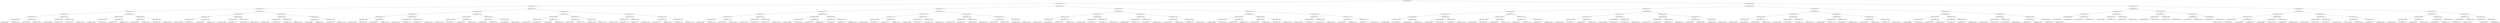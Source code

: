 digraph G{
1077017546 [label="Node{data=[3955, 3955]}"]
1077017546 -> 883770257
883770257 [label="Node{data=[2728, 2728]}"]
883770257 -> 93449288
93449288 [label="Node{data=[1972, 1972]}"]
93449288 -> 1460325194
1460325194 [label="Node{data=[1940, 1940]}"]
1460325194 -> 413828554
413828554 [label="Node{data=[1576, 1576]}"]
413828554 -> 1178991749
1178991749 [label="Node{data=[1568, 1568]}"]
1178991749 -> 1287433129
1287433129 [label="Node{data=[1564, 1564]}"]
1287433129 -> 1307404783
1307404783 [label="Node{data=[1533, 1533]}"]
1307404783 -> 19214669
19214669 [label="Node{data=[958, 958]}"]
1307404783 -> 1760379960
1760379960 [label="Node{data=[1536, 1536]}"]
1287433129 -> 1101351791
1101351791 [label="Node{data=[1566, 1566]}"]
1101351791 -> 1730273445
1730273445 [label="Node{data=[1565, 1565]}"]
1101351791 -> 1336281685
1336281685 [label="Node{data=[1567, 1567]}"]
1178991749 -> 1298684701
1298684701 [label="Node{data=[1572, 1572]}"]
1298684701 -> 645763052
645763052 [label="Node{data=[1570, 1570]}"]
645763052 -> 1320249166
1320249166 [label="Node{data=[1569, 1569]}"]
645763052 -> 834283631
834283631 [label="Node{data=[1571, 1571]}"]
1298684701 -> 1048915446
1048915446 [label="Node{data=[1574, 1574]}"]
1048915446 -> 1951258405
1951258405 [label="Node{data=[1573, 1573]}"]
1048915446 -> 830686709
830686709 [label="Node{data=[1575, 1575]}"]
413828554 -> 1369107194
1369107194 [label="Node{data=[1584, 1584]}"]
1369107194 -> 1189578658
1189578658 [label="Node{data=[1580, 1580]}"]
1189578658 -> 1544127652
1544127652 [label="Node{data=[1578, 1578]}"]
1544127652 -> 2005847613
2005847613 [label="Node{data=[1577, 1577]}"]
1544127652 -> 1900361484
1900361484 [label="Node{data=[1579, 1579]}"]
1189578658 -> 199586833
199586833 [label="Node{data=[1582, 1582]}"]
199586833 -> 467271021
467271021 [label="Node{data=[1581, 1581]}"]
199586833 -> 438773517
438773517 [label="Node{data=[1583, 1583]}"]
1369107194 -> 1115852306
1115852306 [label="Node{data=[1936, 1936]}"]
1115852306 -> 1659322287
1659322287 [label="Node{data=[1590, 1590]}"]
1659322287 -> 906073099
906073099 [label="Node{data=[1585, 1585]}"]
1659322287 -> 356373129
356373129 [label="Node{data=[1679, 1679]}"]
1115852306 -> 1134111778
1134111778 [label="Node{data=[1938, 1938]}"]
1134111778 -> 416836025
416836025 [label="Node{data=[1937, 1937]}"]
1134111778 -> 583210853
583210853 [label="Node{data=[1939, 1939]}"]
1460325194 -> 1494294574
1494294574 [label="Node{data=[1956, 1956]}"]
1494294574 -> 1407446802
1407446802 [label="Node{data=[1948, 1948]}"]
1407446802 -> 137220470
137220470 [label="Node{data=[1944, 1944]}"]
137220470 -> 846173993
846173993 [label="Node{data=[1942, 1942]}"]
846173993 -> 1655689498
1655689498 [label="Node{data=[1941, 1941]}"]
846173993 -> 779626786
779626786 [label="Node{data=[1943, 1943]}"]
137220470 -> 1220082682
1220082682 [label="Node{data=[1946, 1946]}"]
1220082682 -> 102820635
102820635 [label="Node{data=[1945, 1945]}"]
1220082682 -> 446422468
446422468 [label="Node{data=[1947, 1947]}"]
1407446802 -> 1975899788
1975899788 [label="Node{data=[1952, 1952]}"]
1975899788 -> 2058196197
2058196197 [label="Node{data=[1950, 1950]}"]
2058196197 -> 2069155992
2069155992 [label="Node{data=[1949, 1949]}"]
2058196197 -> 1071990731
1071990731 [label="Node{data=[1951, 1951]}"]
1975899788 -> 1691322125
1691322125 [label="Node{data=[1954, 1954]}"]
1691322125 -> 1926446541
1926446541 [label="Node{data=[1953, 1953]}"]
1691322125 -> 794751775
794751775 [label="Node{data=[1955, 1955]}"]
1494294574 -> 982528544
982528544 [label="Node{data=[1964, 1964]}"]
982528544 -> 578760080
578760080 [label="Node{data=[1960, 1960]}"]
578760080 -> 1235829063
1235829063 [label="Node{data=[1958, 1958]}"]
1235829063 -> 297244006
297244006 [label="Node{data=[1957, 1957]}"]
1235829063 -> 705537090
705537090 [label="Node{data=[1959, 1959]}"]
578760080 -> 1908739902
1908739902 [label="Node{data=[1962, 1962]}"]
1908739902 -> 1927666488
1927666488 [label="Node{data=[1961, 1961]}"]
1908739902 -> 1599372455
1599372455 [label="Node{data=[1963, 1963]}"]
982528544 -> 415034555
415034555 [label="Node{data=[1968, 1968]}"]
415034555 -> 1096399981
1096399981 [label="Node{data=[1966, 1966]}"]
1096399981 -> 498697061
498697061 [label="Node{data=[1965, 1965]}"]
1096399981 -> 1643410737
1643410737 [label="Node{data=[1967, 1967]}"]
415034555 -> 508724352
508724352 [label="Node{data=[1970, 1970]}"]
508724352 -> 316996083
316996083 [label="Node{data=[1969, 1969]}"]
508724352 -> 1134027361
1134027361 [label="Node{data=[1971, 1971]}"]
93449288 -> 25709279
25709279 [label="Node{data=[2492, 2492]}"]
25709279 -> 200587498
200587498 [label="Node{data=[2454, 2454]}"]
200587498 -> 1047196422
1047196422 [label="Node{data=[2086, 2086]}"]
1047196422 -> 1108511296
1108511296 [label="Node{data=[2036, 2036]}"]
1108511296 -> 26209903
26209903 [label="Node{data=[1985, 1985]}"]
26209903 -> 789722460
789722460 [label="Node{data=[1973, 1973]}"]
26209903 -> 1174999419
1174999419 [label="Node{data=[2025, 2025]}"]
1108511296 -> 278909808
278909808 [label="Node{data=[2067, 2067]}"]
278909808 -> 1847438234
1847438234 [label="Node{data=[2052, 2052]}"]
278909808 -> 1352391632
1352391632 [label="Node{data=[2085, 2085]}"]
1047196422 -> 1578601073
1578601073 [label="Node{data=[2360, 2360]}"]
1578601073 -> 813549200
813549200 [label="Node{data=[2132, 2132]}"]
813549200 -> 859826814
859826814 [label="Node{data=[2112, 2112]}"]
813549200 -> 1031070354
1031070354 [label="Node{data=[2327, 2327]}"]
1578601073 -> 1599255375
1599255375 [label="Node{data=[2380, 2380]}"]
1599255375 -> 21342067
21342067 [label="Node{data=[2374, 2374]}"]
1599255375 -> 1298514239
1298514239 [label="Node{data=[2407, 2407]}"]
200587498 -> 1461701235
1461701235 [label="Node{data=[2484, 2484]}"]
1461701235 -> 496882452
496882452 [label="Node{data=[2480, 2480]}"]
496882452 -> 827294187
827294187 [label="Node{data=[2478, 2478]}"]
827294187 -> 1388368580
1388368580 [label="Node{data=[2470, 2470]}"]
827294187 -> 2074465981
2074465981 [label="Node{data=[2479, 2479]}"]
496882452 -> 148094894
148094894 [label="Node{data=[2482, 2482]}"]
148094894 -> 1172191110
1172191110 [label="Node{data=[2481, 2481]}"]
148094894 -> 291277579
291277579 [label="Node{data=[2483, 2483]}"]
1461701235 -> 1150920611
1150920611 [label="Node{data=[2488, 2488]}"]
1150920611 -> 1369595473
1369595473 [label="Node{data=[2486, 2486]}"]
1369595473 -> 1710498276
1710498276 [label="Node{data=[2485, 2485]}"]
1369595473 -> 268823170
268823170 [label="Node{data=[2487, 2487]}"]
1150920611 -> 430502814
430502814 [label="Node{data=[2490, 2490]}"]
430502814 -> 1513846316
1513846316 [label="Node{data=[2489, 2489]}"]
430502814 -> 512006030
512006030 [label="Node{data=[2491, 2491]}"]
25709279 -> 568995622
568995622 [label="Node{data=[2712, 2712]}"]
568995622 -> 2139098246
2139098246 [label="Node{data=[2704, 2704]}"]
2139098246 -> 2114686796
2114686796 [label="Node{data=[2496, 2496]}"]
2114686796 -> 1149849572
1149849572 [label="Node{data=[2494, 2494]}"]
1149849572 -> 887802700
887802700 [label="Node{data=[2493, 2493]}"]
1149849572 -> 1274086763
1274086763 [label="Node{data=[2495, 2495]}"]
2114686796 -> 1763873462
1763873462 [label="Node{data=[2664, 2664]}"]
1763873462 -> 1742345753
1742345753 [label="Node{data=[2504, 2504]}"]
1763873462 -> 92803333
92803333 [label="Node{data=[2685, 2685]}"]
2139098246 -> 1183946370
1183946370 [label="Node{data=[2708, 2708]}"]
1183946370 -> 1004215236
1004215236 [label="Node{data=[2706, 2706]}"]
1004215236 -> 210151544
210151544 [label="Node{data=[2705, 2705]}"]
1004215236 -> 1237553364
1237553364 [label="Node{data=[2707, 2707]}"]
1183946370 -> 61618920
61618920 [label="Node{data=[2710, 2710]}"]
61618920 -> 1615463522
1615463522 [label="Node{data=[2709, 2709]}"]
61618920 -> 1505146235
1505146235 [label="Node{data=[2711, 2711]}"]
568995622 -> 212261801
212261801 [label="Node{data=[2720, 2720]}"]
212261801 -> 1858063279
1858063279 [label="Node{data=[2716, 2716]}"]
1858063279 -> 1583786766
1583786766 [label="Node{data=[2714, 2714]}"]
1583786766 -> 840421588
840421588 [label="Node{data=[2713, 2713]}"]
1583786766 -> 148258476
148258476 [label="Node{data=[2715, 2715]}"]
1858063279 -> 405044906
405044906 [label="Node{data=[2718, 2718]}"]
405044906 -> 1936820347
1936820347 [label="Node{data=[2717, 2717]}"]
405044906 -> 2137814961
2137814961 [label="Node{data=[2719, 2719]}"]
212261801 -> 1182139822
1182139822 [label="Node{data=[2724, 2724]}"]
1182139822 -> 2099049188
2099049188 [label="Node{data=[2722, 2722]}"]
2099049188 -> 38899564
38899564 [label="Node{data=[2721, 2721]}"]
2099049188 -> 513585512
513585512 [label="Node{data=[2723, 2723]}"]
1182139822 -> 1748077664
1748077664 [label="Node{data=[2726, 2726]}"]
1748077664 -> 1923143760
1923143760 [label="Node{data=[2725, 2725]}"]
1748077664 -> 2089030535
2089030535 [label="Node{data=[2727, 2727]}"]
883770257 -> 132709006
132709006 [label="Node{data=[3266, 3266]}"]
132709006 -> 1667114143
1667114143 [label="Node{data=[3168, 3168]}"]
1667114143 -> 390595324
390595324 [label="Node{data=[3073, 3073]}"]
390595324 -> 1259086777
1259086777 [label="Node{data=[2736, 2736]}"]
1259086777 -> 191925468
191925468 [label="Node{data=[2732, 2732]}"]
191925468 -> 421018609
421018609 [label="Node{data=[2730, 2730]}"]
421018609 -> 1318098380
1318098380 [label="Node{data=[2729, 2729]}"]
421018609 -> 1680565836
1680565836 [label="Node{data=[2731, 2731]}"]
191925468 -> 1798439033
1798439033 [label="Node{data=[2734, 2734]}"]
1798439033 -> 867002717
867002717 [label="Node{data=[2733, 2733]}"]
1798439033 -> 2035921937
2035921937 [label="Node{data=[2735, 2735]}"]
1259086777 -> 1191158896
1191158896 [label="Node{data=[2740, 2740]}"]
1191158896 -> 1035289886
1035289886 [label="Node{data=[2738, 2738]}"]
1035289886 -> 1703556212
1703556212 [label="Node{data=[2737, 2737]}"]
1035289886 -> 1372061160
1372061160 [label="Node{data=[2739, 2739]}"]
1191158896 -> 1780490116
1780490116 [label="Node{data=[2742, 2742]}"]
1780490116 -> 2108303979
2108303979 [label="Node{data=[2741, 2741]}"]
1780490116 -> 1236764734
1236764734 [label="Node{data=[2743, 2743]}"]
390595324 -> 661718109
661718109 [label="Node{data=[3163, 3163]}"]
661718109 -> 1296556808
1296556808 [label="Node{data=[3159, 3159]}"]
1296556808 -> 1628598713
1628598713 [label="Node{data=[3157, 3157]}"]
1628598713 -> 345109469
345109469 [label="Node{data=[3142, 3142]}"]
1628598713 -> 997019390
997019390 [label="Node{data=[3158, 3158]}"]
1296556808 -> 1237361976
1237361976 [label="Node{data=[3161, 3161]}"]
1237361976 -> 1001228800
1001228800 [label="Node{data=[3160, 3160]}"]
1237361976 -> 540641715
540641715 [label="Node{data=[3162, 3162]}"]
661718109 -> 1911695860
1911695860 [label="Node{data=[3166, 3166]}"]
1911695860 -> 1029159831
1029159831 [label="Node{data=[3165, 3165]}"]
1029159831 -> 1786633143
1786633143 [label="Node{data=[3164, 3164]}"]
1911695860 -> 115716954
115716954 [label="Node{data=[3167, 3167]}"]
115716954 -> 1714984955
1714984955 [label="Node{data=[3167, 3167]}"]
115716954 -> 1723007912
1723007912 [label="Node{data=[3168, 3168]}"]
1667114143 -> 1654119594
1654119594 [label="Node{data=[3178, 3178]}"]
1654119594 -> 1229180097
1229180097 [label="Node{data=[3172, 3172]}"]
1229180097 -> 1810242909
1810242909 [label="Node{data=[3170, 3170]}"]
1810242909 -> 355921354
355921354 [label="Node{data=[3169, 3169]}"]
355921354 -> 1234698570
1234698570 [label="Node{data=[3169, 3169]}"]
355921354 -> 510323068
510323068 [label="Node{data=[3170, 3170]}"]
1810242909 -> 1170015001
1170015001 [label="Node{data=[3171, 3171]}"]
1170015001 -> 1741156057
1741156057 [label="Node{data=[3171, 3171]}"]
1170015001 -> 1859920186
1859920186 [label="Node{data=[3172, 3172]}"]
1229180097 -> 657724564
657724564 [label="Node{data=[3174, 3174]}"]
657724564 -> 171736736
171736736 [label="Node{data=[3173, 3173]}"]
171736736 -> 1389754392
1389754392 [label="Node{data=[3173, 3173]}"]
171736736 -> 1561314953
1561314953 [label="Node{data=[3174, 3174]}"]
657724564 -> 1511586056
1511586056 [label="Node{data=[3176, 3176]}"]
1511586056 -> 867714453
867714453 [label="Node{data=[3175, 3175]}"]
1511586056 -> 1322282690
1322282690 [label="Node{data=[3177, 3177]}"]
1654119594 -> 1833488927
1833488927 [label="Node{data=[3186, 3186]}"]
1833488927 -> 1879418375
1879418375 [label="Node{data=[3182, 3182]}"]
1879418375 -> 23122303
23122303 [label="Node{data=[3180, 3180]}"]
23122303 -> 1275795951
1275795951 [label="Node{data=[3179, 3179]}"]
23122303 -> 1735975515
1735975515 [label="Node{data=[3181, 3181]}"]
1879418375 -> 974148909
974148909 [label="Node{data=[3184, 3184]}"]
974148909 -> 1031569465
1031569465 [label="Node{data=[3183, 3183]}"]
974148909 -> 699146776
699146776 [label="Node{data=[3185, 3185]}"]
1833488927 -> 166098764
166098764 [label="Node{data=[3262, 3262]}"]
166098764 -> 828895840
828895840 [label="Node{data=[3188, 3188]}"]
828895840 -> 1757659453
1757659453 [label="Node{data=[3187, 3187]}"]
828895840 -> 540508895
540508895 [label="Node{data=[3195, 3195]}"]
166098764 -> 441572738
441572738 [label="Node{data=[3264, 3264]}"]
441572738 -> 346802266
346802266 [label="Node{data=[3263, 3263]}"]
441572738 -> 1654077915
1654077915 [label="Node{data=[3265, 3265]}"]
132709006 -> 2125098540
2125098540 [label="Node{data=[3614, 3614]}"]
2125098540 -> 1778586038
1778586038 [label="Node{data=[3423, 3423]}"]
1778586038 -> 539028916
539028916 [label="Node{data=[3274, 3274]}"]
539028916 -> 2074231178
2074231178 [label="Node{data=[3270, 3270]}"]
2074231178 -> 1448385500
1448385500 [label="Node{data=[3268, 3268]}"]
1448385500 -> 615038465
615038465 [label="Node{data=[3267, 3267]}"]
1448385500 -> 54704749
54704749 [label="Node{data=[3269, 3269]}"]
2074231178 -> 1787106718
1787106718 [label="Node{data=[3272, 3272]}"]
1787106718 -> 419297641
419297641 [label="Node{data=[3271, 3271]}"]
1787106718 -> 2042893505
2042893505 [label="Node{data=[3273, 3273]}"]
539028916 -> 1875073094
1875073094 [label="Node{data=[3278, 3278]}"]
1875073094 -> 757631429
757631429 [label="Node{data=[3276, 3276]}"]
757631429 -> 1525222328
1525222328 [label="Node{data=[3275, 3275]}"]
757631429 -> 64122424
64122424 [label="Node{data=[3277, 3277]}"]
1875073094 -> 1982207852
1982207852 [label="Node{data=[3377, 3377]}"]
1982207852 -> 522837708
522837708 [label="Node{data=[3279, 3279]}"]
1982207852 -> 219128410
219128410 [label="Node{data=[3422, 3422]}"]
1778586038 -> 498908781
498908781 [label="Node{data=[3515, 3515]}"]
498908781 -> 1533495233
1533495233 [label="Node{data=[3511, 3511]}"]
1533495233 -> 183057887
183057887 [label="Node{data=[3509, 3509]}"]
183057887 -> 2047099818
2047099818 [label="Node{data=[3508, 3508]}"]
183057887 -> 36951377
36951377 [label="Node{data=[3510, 3510]}"]
1533495233 -> 1670103961
1670103961 [label="Node{data=[3513, 3513]}"]
1670103961 -> 542055922
542055922 [label="Node{data=[3512, 3512]}"]
1670103961 -> 2014188354
2014188354 [label="Node{data=[3514, 3514]}"]
498908781 -> 1678497871
1678497871 [label="Node{data=[3519, 3519]}"]
1678497871 -> 1495357532
1495357532 [label="Node{data=[3517, 3517]}"]
1495357532 -> 31030791
31030791 [label="Node{data=[3516, 3516]}"]
1495357532 -> 155576701
155576701 [label="Node{data=[3518, 3518]}"]
1678497871 -> 859210170
859210170 [label="Node{data=[3612, 3612]}"]
859210170 -> 1619446840
1619446840 [label="Node{data=[3584, 3584]}"]
859210170 -> 711311209
711311209 [label="Node{data=[3613, 3613]}"]
2125098540 -> 206419289
206419289 [label="Node{data=[3630, 3630]}"]
206419289 -> 192011835
192011835 [label="Node{data=[3622, 3622]}"]
192011835 -> 1564488801
1564488801 [label="Node{data=[3618, 3618]}"]
1564488801 -> 1524188759
1524188759 [label="Node{data=[3616, 3616]}"]
1524188759 -> 996132648
996132648 [label="Node{data=[3615, 3615]}"]
1524188759 -> 1046107774
1046107774 [label="Node{data=[3617, 3617]}"]
1564488801 -> 1650822888
1650822888 [label="Node{data=[3620, 3620]}"]
1650822888 -> 1922991885
1922991885 [label="Node{data=[3619, 3619]}"]
1650822888 -> 935164145
935164145 [label="Node{data=[3621, 3621]}"]
192011835 -> 1538793950
1538793950 [label="Node{data=[3626, 3626]}"]
1538793950 -> 358938255
358938255 [label="Node{data=[3624, 3624]}"]
358938255 -> 331656641
331656641 [label="Node{data=[3623, 3623]}"]
358938255 -> 1340224952
1340224952 [label="Node{data=[3625, 3625]}"]
1538793950 -> 1439583051
1439583051 [label="Node{data=[3628, 3628]}"]
1439583051 -> 1739333619
1739333619 [label="Node{data=[3627, 3627]}"]
1439583051 -> 1370492002
1370492002 [label="Node{data=[3629, 3629]}"]
206419289 -> 253869081
253869081 [label="Node{data=[3730, 3730]}"]
253869081 -> 680667813
680667813 [label="Node{data=[3727, 3727]}"]
680667813 -> 793177027
793177027 [label="Node{data=[3686, 3686]}"]
793177027 -> 2118394197
2118394197 [label="Node{data=[3671, 3671]}"]
793177027 -> 2080869360
2080869360 [label="Node{data=[3691, 3691]}"]
680667813 -> 1173963223
1173963223 [label="Node{data=[3729, 3729]}"]
1173963223 -> 1576641112
1576641112 [label="Node{data=[3728, 3728]}"]
1173963223 -> 40398395
40398395 [label="Node{data=[3730, 3730]}"]
253869081 -> 1114647949
1114647949 [label="Node{data=[3776, 3776]}"]
1114647949 -> 1292385261
1292385261 [label="Node{data=[3774, 3774]}"]
1292385261 -> 1567865718
1567865718 [label="Node{data=[3759, 3759]}"]
1292385261 -> 480972629
480972629 [label="Node{data=[3775, 3775]}"]
1114647949 -> 1609848072
1609848072 [label="Node{data=[3778, 3778]}"]
1609848072 -> 1395645000
1395645000 [label="Node{data=[3777, 3777]}"]
1609848072 -> 331838288
331838288 [label="Node{data=[3779, 3779]}"]
1077017546 -> 1464993754
1464993754 [label="Node{data=[6366, 6366]}"]
1464993754 -> 720585773
720585773 [label="Node{data=[5658, 5658]}"]
720585773 -> 119748257
119748257 [label="Node{data=[5115, 5115]}"]
119748257 -> 794200294
794200294 [label="Node{data=[4660, 4660]}"]
794200294 -> 1761420801
1761420801 [label="Node{data=[3963, 3963]}"]
1761420801 -> 1478481183
1478481183 [label="Node{data=[3959, 3959]}"]
1478481183 -> 1175942787
1175942787 [label="Node{data=[3957, 3957]}"]
1175942787 -> 1562232607
1562232607 [label="Node{data=[3956, 3956]}"]
1175942787 -> 1548828563
1548828563 [label="Node{data=[3958, 3958]}"]
1478481183 -> 2051059243
2051059243 [label="Node{data=[3961, 3961]}"]
2051059243 -> 127827086
127827086 [label="Node{data=[3960, 3960]}"]
2051059243 -> 881358429
881358429 [label="Node{data=[3962, 3962]}"]
1761420801 -> 1643145976
1643145976 [label="Node{data=[3967, 3967]}"]
1643145976 -> 507420955
507420955 [label="Node{data=[3965, 3965]}"]
507420955 -> 1781580894
1781580894 [label="Node{data=[3964, 3964]}"]
507420955 -> 503152091
503152091 [label="Node{data=[3966, 3966]}"]
1643145976 -> 2142794550
2142794550 [label="Node{data=[3969, 3969]}"]
2142794550 -> 350561187
350561187 [label="Node{data=[3968, 3968]}"]
2142794550 -> 2023429973
2023429973 [label="Node{data=[4641, 4641]}"]
794200294 -> 243187256
243187256 [label="Node{data=[4771, 4771]}"]
243187256 -> 845372674
845372674 [label="Node{data=[4767, 4767]}"]
845372674 -> 254187734
254187734 [label="Node{data=[4754, 4754]}"]
254187734 -> 791091160
791091160 [label="Node{data=[4682, 4682]}"]
254187734 -> 1414787962
1414787962 [label="Node{data=[4766, 4766]}"]
845372674 -> 2096119743
2096119743 [label="Node{data=[4769, 4769]}"]
2096119743 -> 1202452703
1202452703 [label="Node{data=[4768, 4768]}"]
2096119743 -> 1353035301
1353035301 [label="Node{data=[4770, 4770]}"]
243187256 -> 463884136
463884136 [label="Node{data=[4776, 4776]}"]
463884136 -> 1716950628
1716950628 [label="Node{data=[4773, 4773]}"]
1716950628 -> 2124674929
2124674929 [label="Node{data=[4772, 4772]}"]
1716950628 -> 51034630
51034630 [label="Node{data=[4774, 4774]}"]
463884136 -> 712931328
712931328 [label="Node{data=[4865, 4865]}"]
712931328 -> 2018061981
2018061981 [label="Node{data=[4863, 4863]}"]
712931328 -> 430986906
430986906 [label="Node{data=[5078, 5078]}"]
119748257 -> 1337722144
1337722144 [label="Node{data=[5556, 5556]}"]
1337722144 -> 383507119
383507119 [label="Node{data=[5541, 5541]}"]
383507119 -> 660022063
660022063 [label="Node{data=[5244, 5244]}"]
660022063 -> 1019786713
1019786713 [label="Node{data=[5202, 5202]}"]
1019786713 -> 326247013
326247013 [label="Node{data=[5163, 5163]}"]
1019786713 -> 1538558982
1538558982 [label="Node{data=[5210, 5210]}"]
660022063 -> 1172603396
1172603396 [label="Node{data=[5524, 5524]}"]
1172603396 -> 1023115548
1023115548 [label="Node{data=[5333, 5333]}"]
1172603396 -> 1041825260
1041825260 [label="Node{data=[5527, 5527]}"]
383507119 -> 1102287509
1102287509 [label="Node{data=[5552, 5552]}"]
1102287509 -> 547802117
547802117 [label="Node{data=[5550, 5550]}"]
547802117 -> 1077234284
1077234284 [label="Node{data=[5549, 5549]}"]
547802117 -> 960182299
960182299 [label="Node{data=[5551, 5551]}"]
1102287509 -> 1690378899
1690378899 [label="Node{data=[5554, 5554]}"]
1690378899 -> 1922112746
1922112746 [label="Node{data=[5553, 5553]}"]
1690378899 -> 412966654
412966654 [label="Node{data=[5555, 5555]}"]
1337722144 -> 2022065686
2022065686 [label="Node{data=[5650, 5650]}"]
2022065686 -> 364787247
364787247 [label="Node{data=[5613, 5613]}"]
364787247 -> 1865551422
1865551422 [label="Node{data=[5558, 5558]}"]
1865551422 -> 497735560
497735560 [label="Node{data=[5557, 5557]}"]
1865551422 -> 1473680605
1473680605 [label="Node{data=[5593, 5593]}"]
364787247 -> 859688774
859688774 [label="Node{data=[5648, 5648]}"]
859688774 -> 1275163873
1275163873 [label="Node{data=[5647, 5647]}"]
859688774 -> 123534462
123534462 [label="Node{data=[5649, 5649]}"]
2022065686 -> 1682960436
1682960436 [label="Node{data=[5654, 5654]}"]
1682960436 -> 970277892
970277892 [label="Node{data=[5652, 5652]}"]
970277892 -> 2117372323
2117372323 [label="Node{data=[5651, 5651]}"]
970277892 -> 510338327
510338327 [label="Node{data=[5653, 5653]}"]
1682960436 -> 96385214
96385214 [label="Node{data=[5656, 5656]}"]
96385214 -> 374876521
374876521 [label="Node{data=[5655, 5655]}"]
96385214 -> 1283179408
1283179408 [label="Node{data=[5657, 5657]}"]
720585773 -> 192877717
192877717 [label="Node{data=[6047, 6047]}"]
192877717 -> 2079598092
2079598092 [label="Node{data=[5674, 5674]}"]
2079598092 -> 741362554
741362554 [label="Node{data=[5666, 5666]}"]
741362554 -> 1053125167
1053125167 [label="Node{data=[5662, 5662]}"]
1053125167 -> 1307384542
1307384542 [label="Node{data=[5660, 5660]}"]
1307384542 -> 393449769
393449769 [label="Node{data=[5659, 5659]}"]
1307384542 -> 968254246
968254246 [label="Node{data=[5661, 5661]}"]
1053125167 -> 750252589
750252589 [label="Node{data=[5664, 5664]}"]
750252589 -> 162080399
162080399 [label="Node{data=[5663, 5663]}"]
750252589 -> 47711306
47711306 [label="Node{data=[5665, 5665]}"]
741362554 -> 142469220
142469220 [label="Node{data=[5670, 5670]}"]
142469220 -> 466109916
466109916 [label="Node{data=[5668, 5668]}"]
466109916 -> 1528137076
1528137076 [label="Node{data=[5667, 5667]}"]
466109916 -> 430776328
430776328 [label="Node{data=[5669, 5669]}"]
142469220 -> 2129974673
2129974673 [label="Node{data=[5672, 5672]}"]
2129974673 -> 659265846
659265846 [label="Node{data=[5671, 5671]}"]
2129974673 -> 1350731406
1350731406 [label="Node{data=[5673, 5673]}"]
2079598092 -> 543117814
543117814 [label="Node{data=[6039, 6039]}"]
543117814 -> 2027896881
2027896881 [label="Node{data=[6035, 6035]}"]
2027896881 -> 52880437
52880437 [label="Node{data=[5676, 5676]}"]
52880437 -> 1196729385
1196729385 [label="Node{data=[5675, 5675]}"]
52880437 -> 501124564
501124564 [label="Node{data=[5677, 5677]}"]
2027896881 -> 528648342
528648342 [label="Node{data=[6037, 6037]}"]
528648342 -> 733069343
733069343 [label="Node{data=[6036, 6036]}"]
528648342 -> 1235639468
1235639468 [label="Node{data=[6038, 6038]}"]
543117814 -> 545245281
545245281 [label="Node{data=[6043, 6043]}"]
545245281 -> 733098688
733098688 [label="Node{data=[6041, 6041]}"]
733098688 -> 245808785
245808785 [label="Node{data=[6040, 6040]}"]
733098688 -> 1973342421
1973342421 [label="Node{data=[6042, 6042]}"]
545245281 -> 729559751
729559751 [label="Node{data=[6045, 6045]}"]
729559751 -> 300032346
300032346 [label="Node{data=[6044, 6044]}"]
729559751 -> 705386433
705386433 [label="Node{data=[6046, 6046]}"]
192877717 -> 688927277
688927277 [label="Node{data=[6061, 6061]}"]
688927277 -> 1664145346
1664145346 [label="Node{data=[6055, 6055]}"]
1664145346 -> 1666765327
1666765327 [label="Node{data=[6051, 6051]}"]
1666765327 -> 329069818
329069818 [label="Node{data=[6049, 6049]}"]
329069818 -> 1001713150
1001713150 [label="Node{data=[6048, 6048]}"]
329069818 -> 1583330189
1583330189 [label="Node{data=[6050, 6050]}"]
1666765327 -> 2066926307
2066926307 [label="Node{data=[6053, 6053]}"]
2066926307 -> 32643995
32643995 [label="Node{data=[6052, 6052]}"]
2066926307 -> 490065222
490065222 [label="Node{data=[6054, 6054]}"]
1664145346 -> 1054197430
1054197430 [label="Node{data=[6057, 6057]}"]
1054197430 -> 1398629981
1398629981 [label="Node{data=[6056, 6056]}"]
1398629981 -> 1113751918
1113751918 [label="Node{data=[6057, 6057]}"]
1054197430 -> 1896754073
1896754073 [label="Node{data=[6059, 6059]}"]
1896754073 -> 1644082040
1644082040 [label="Node{data=[6058, 6058]}"]
1896754073 -> 1495883412
1495883412 [label="Node{data=[6060, 6060]}"]
688927277 -> 253156654
253156654 [label="Node{data=[6096, 6096]}"]
253156654 -> 256146870
256146870 [label="Node{data=[6065, 6065]}"]
256146870 -> 464878165
464878165 [label="Node{data=[6063, 6063]}"]
464878165 -> 150690377
150690377 [label="Node{data=[6062, 6062]}"]
464878165 -> 826087893
826087893 [label="Node{data=[6064, 6064]}"]
256146870 -> 490236809
490236809 [label="Node{data=[6067, 6067]}"]
490236809 -> 770694569
770694569 [label="Node{data=[6066, 6066]}"]
490236809 -> 2140468047
2140468047 [label="Node{data=[6096, 6096]}"]
253156654 -> 641642201
641642201 [label="Node{data=[6362, 6362]}"]
641642201 -> 2021981620
2021981620 [label="Node{data=[6234, 6234]}"]
2021981620 -> 727016856
727016856 [label="Node{data=[6097, 6097]}"]
2021981620 -> 1929639222
1929639222 [label="Node{data=[6361, 6361]}"]
641642201 -> 538494441
538494441 [label="Node{data=[6364, 6364]}"]
538494441 -> 2133779715
2133779715 [label="Node{data=[6363, 6363]}"]
538494441 -> 2136418011
2136418011 [label="Node{data=[6365, 6365]}"]
1464993754 -> 319936066
319936066 [label="Node{data=[7263, 7263]}"]
319936066 -> 1967156804
1967156804 [label="Node{data=[6382, 6382]}"]
1967156804 -> 2110692114
2110692114 [label="Node{data=[6374, 6374]}"]
2110692114 -> 1005132686
1005132686 [label="Node{data=[6370, 6370]}"]
1005132686 -> 651651447
651651447 [label="Node{data=[6368, 6368]}"]
651651447 -> 1351815591
1351815591 [label="Node{data=[6367, 6367]}"]
651651447 -> 1493960364
1493960364 [label="Node{data=[6369, 6369]}"]
1005132686 -> 717898600
717898600 [label="Node{data=[6372, 6372]}"]
717898600 -> 936053655
936053655 [label="Node{data=[6371, 6371]}"]
717898600 -> 2132617952
2132617952 [label="Node{data=[6373, 6373]}"]
2110692114 -> 1184725705
1184725705 [label="Node{data=[6378, 6378]}"]
1184725705 -> 1043640433
1043640433 [label="Node{data=[6376, 6376]}"]
1043640433 -> 1363968915
1363968915 [label="Node{data=[6375, 6375]}"]
1043640433 -> 1200679280
1200679280 [label="Node{data=[6377, 6377]}"]
1184725705 -> 1794541689
1794541689 [label="Node{data=[6380, 6380]}"]
1794541689 -> 1901730414
1901730414 [label="Node{data=[6379, 6379]}"]
1794541689 -> 1144999885
1144999885 [label="Node{data=[6381, 6381]}"]
1967156804 -> 77915475
77915475 [label="Node{data=[6390, 6390]}"]
77915475 -> 1515127038
1515127038 [label="Node{data=[6386, 6386]}"]
1515127038 -> 2078800051
2078800051 [label="Node{data=[6384, 6384]}"]
2078800051 -> 1167622437
1167622437 [label="Node{data=[6383, 6383]}"]
2078800051 -> 1723165368
1723165368 [label="Node{data=[6385, 6385]}"]
1515127038 -> 1147133536
1147133536 [label="Node{data=[6388, 6388]}"]
1147133536 -> 12158008
12158008 [label="Node{data=[6387, 6387]}"]
1147133536 -> 19512483
19512483 [label="Node{data=[6389, 6389]}"]
77915475 -> 1275393684
1275393684 [label="Node{data=[6394, 6394]}"]
1275393684 -> 1989320106
1989320106 [label="Node{data=[6392, 6392]}"]
1989320106 -> 986078980
986078980 [label="Node{data=[6391, 6391]}"]
1989320106 -> 1984311387
1984311387 [label="Node{data=[6393, 6393]}"]
1275393684 -> 488495185
488495185 [label="Node{data=[6498, 6498]}"]
488495185 -> 2130737557
2130737557 [label="Node{data=[6397, 6397]}"]
488495185 -> 2000037646
2000037646 [label="Node{data=[6749, 6749]}"]
319936066 -> 817173851
817173851 [label="Node{data=[8581, 8581]}"]
817173851 -> 1125747788
1125747788 [label="Node{data=[8506, 8506]}"]
1125747788 -> 1059686763
1059686763 [label="Node{data=[8498, 8498]}"]
1059686763 -> 2036455383
2036455383 [label="Node{data=[8494, 8494]}"]
2036455383 -> 1634077293
1634077293 [label="Node{data=[8234, 8234]}"]
1634077293 -> 1846710753
1846710753 [label="Node{data=[7352, 7352]}"]
1634077293 -> 486748057
486748057 [label="Node{data=[8493, 8493]}"]
2036455383 -> 1789631617
1789631617 [label="Node{data=[8496, 8496]}"]
1789631617 -> 1003472603
1003472603 [label="Node{data=[8495, 8495]}"]
1789631617 -> 1101579738
1101579738 [label="Node{data=[8497, 8497]}"]
1059686763 -> 1171473809
1171473809 [label="Node{data=[8502, 8502]}"]
1171473809 -> 1940555326
1940555326 [label="Node{data=[8500, 8500]}"]
1940555326 -> 907444110
907444110 [label="Node{data=[8499, 8499]}"]
1940555326 -> 823655043
823655043 [label="Node{data=[8501, 8501]}"]
1171473809 -> 1857539837
1857539837 [label="Node{data=[8504, 8504]}"]
1857539837 -> 1233858147
1233858147 [label="Node{data=[8503, 8503]}"]
1857539837 -> 1281675987
1281675987 [label="Node{data=[8505, 8505]}"]
1125747788 -> 1110043198
1110043198 [label="Node{data=[8573, 8573]}"]
1110043198 -> 305726624
305726624 [label="Node{data=[8510, 8510]}"]
305726624 -> 38918322
38918322 [label="Node{data=[8508, 8508]}"]
38918322 -> 1749639265
1749639265 [label="Node{data=[8507, 8507]}"]
38918322 -> 1698438988
1698438988 [label="Node{data=[8509, 8509]}"]
305726624 -> 1064966991
1064966991 [label="Node{data=[8512, 8512]}"]
1064966991 -> 862113882
862113882 [label="Node{data=[8511, 8511]}"]
1064966991 -> 277607487
277607487 [label="Node{data=[8513, 8513]}"]
1110043198 -> 357064477
357064477 [label="Node{data=[8577, 8577]}"]
357064477 -> 2055704216
2055704216 [label="Node{data=[8575, 8575]}"]
2055704216 -> 1598189970
1598189970 [label="Node{data=[8574, 8574]}"]
2055704216 -> 279399497
279399497 [label="Node{data=[8576, 8576]}"]
357064477 -> 1203784183
1203784183 [label="Node{data=[8579, 8579]}"]
1203784183 -> 32894169
32894169 [label="Node{data=[8578, 8578]}"]
1203784183 -> 1308083092
1308083092 [label="Node{data=[8580, 8580]}"]
817173851 -> 1729633127
1729633127 [label="Node{data=[9235, 9235]}"]
1729633127 -> 575830402
575830402 [label="Node{data=[9181, 9181]}"]
575830402 -> 208652853
208652853 [label="Node{data=[8585, 8585]}"]
208652853 -> 2146915151
2146915151 [label="Node{data=[8583, 8583]}"]
2146915151 -> 1477684469
1477684469 [label="Node{data=[8582, 8582]}"]
2146915151 -> 1765556252
1765556252 [label="Node{data=[8584, 8584]}"]
208652853 -> 468717932
468717932 [label="Node{data=[8587, 8587]}"]
468717932 -> 1591231606
1591231606 [label="Node{data=[8586, 8586]}"]
468717932 -> 468266844
468266844 [label="Node{data=[9050, 9050]}"]
575830402 -> 274636957
274636957 [label="Node{data=[9231, 9231]}"]
274636957 -> 188655755
188655755 [label="Node{data=[9229, 9229]}"]
188655755 -> 400139886
400139886 [label="Node{data=[9198, 9198]}"]
188655755 -> 1167652870
1167652870 [label="Node{data=[9230, 9230]}"]
274636957 -> 539488864
539488864 [label="Node{data=[9233, 9233]}"]
539488864 -> 1587772447
1587772447 [label="Node{data=[9232, 9232]}"]
539488864 -> 76766067
76766067 [label="Node{data=[9234, 9234]}"]
1729633127 -> 113888047
113888047 [label="Node{data=[9239, 9239]}"]
113888047 -> 425889124
425889124 [label="Node{data=[9237, 9237]}"]
425889124 -> 1558464979
1558464979 [label="Node{data=[9236, 9236]}"]
425889124 -> 1110628863
1110628863 [label="Node{data=[9238, 9238]}"]
113888047 -> 183169573
183169573 [label="Node{data=[9241, 9241]}"]
183169573 -> 133060529
133060529 [label="Node{data=[9240, 9240]}"]
183169573 -> 2042244174
2042244174 [label="Node{data=[9802, 9802]}"]
2042244174 -> 764669863
764669863 [label="Node{data=[9650, 9650]}"]
2042244174 -> 1890929642
1890929642 [label="Node{data=[9886, 9886]}"]
}